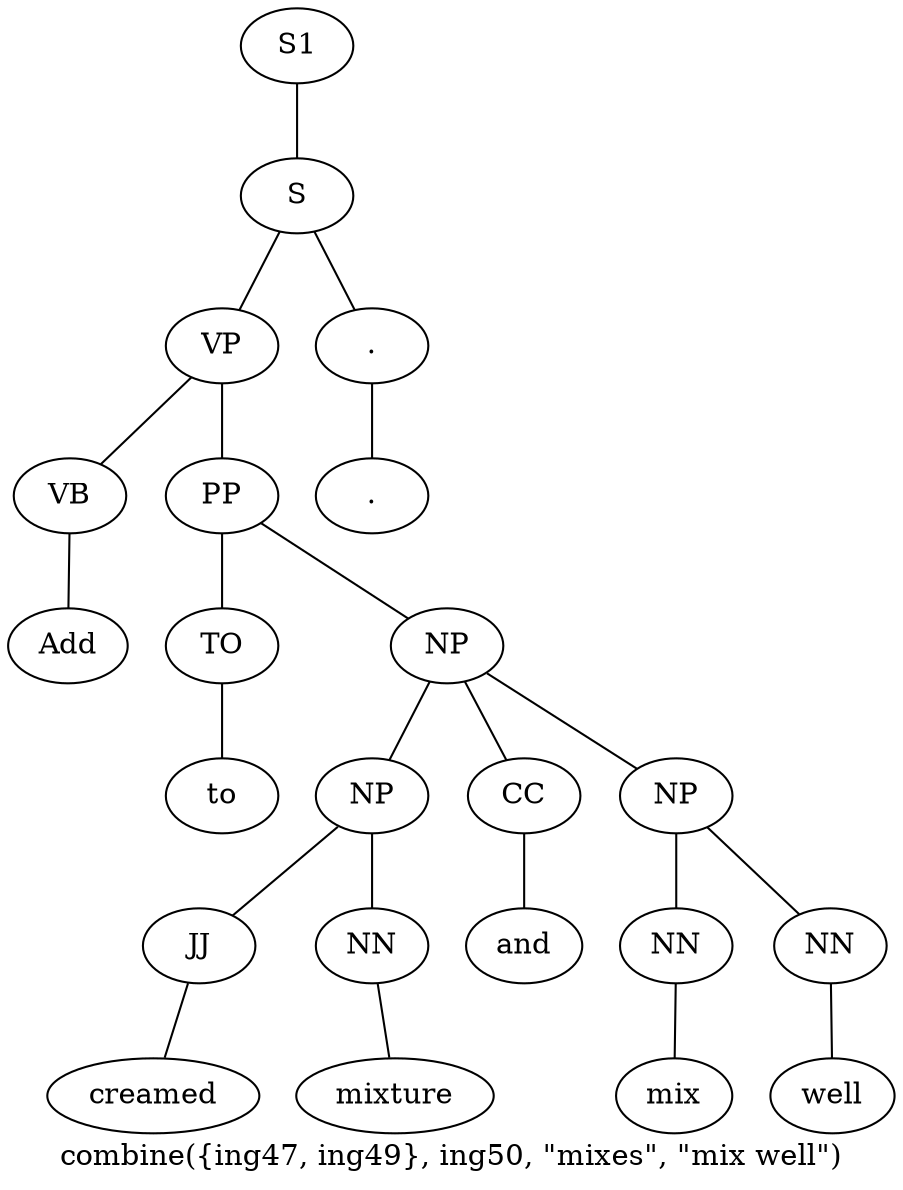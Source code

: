 graph SyntaxGraph {
	label = "combine({ing47, ing49}, ing50, \"mixes\", \"mix well\")";
	Node0 [label="S1"];
	Node1 [label="S"];
	Node2 [label="VP"];
	Node3 [label="VB"];
	Node4 [label="Add"];
	Node5 [label="PP"];
	Node6 [label="TO"];
	Node7 [label="to"];
	Node8 [label="NP"];
	Node9 [label="NP"];
	Node10 [label="JJ"];
	Node11 [label="creamed"];
	Node12 [label="NN"];
	Node13 [label="mixture"];
	Node14 [label="CC"];
	Node15 [label="and"];
	Node16 [label="NP"];
	Node17 [label="NN"];
	Node18 [label="mix"];
	Node19 [label="NN"];
	Node20 [label="well"];
	Node21 [label="."];
	Node22 [label="."];

	Node0 -- Node1;
	Node1 -- Node2;
	Node1 -- Node21;
	Node2 -- Node3;
	Node2 -- Node5;
	Node3 -- Node4;
	Node5 -- Node6;
	Node5 -- Node8;
	Node6 -- Node7;
	Node8 -- Node9;
	Node8 -- Node14;
	Node8 -- Node16;
	Node9 -- Node10;
	Node9 -- Node12;
	Node10 -- Node11;
	Node12 -- Node13;
	Node14 -- Node15;
	Node16 -- Node17;
	Node16 -- Node19;
	Node17 -- Node18;
	Node19 -- Node20;
	Node21 -- Node22;
}